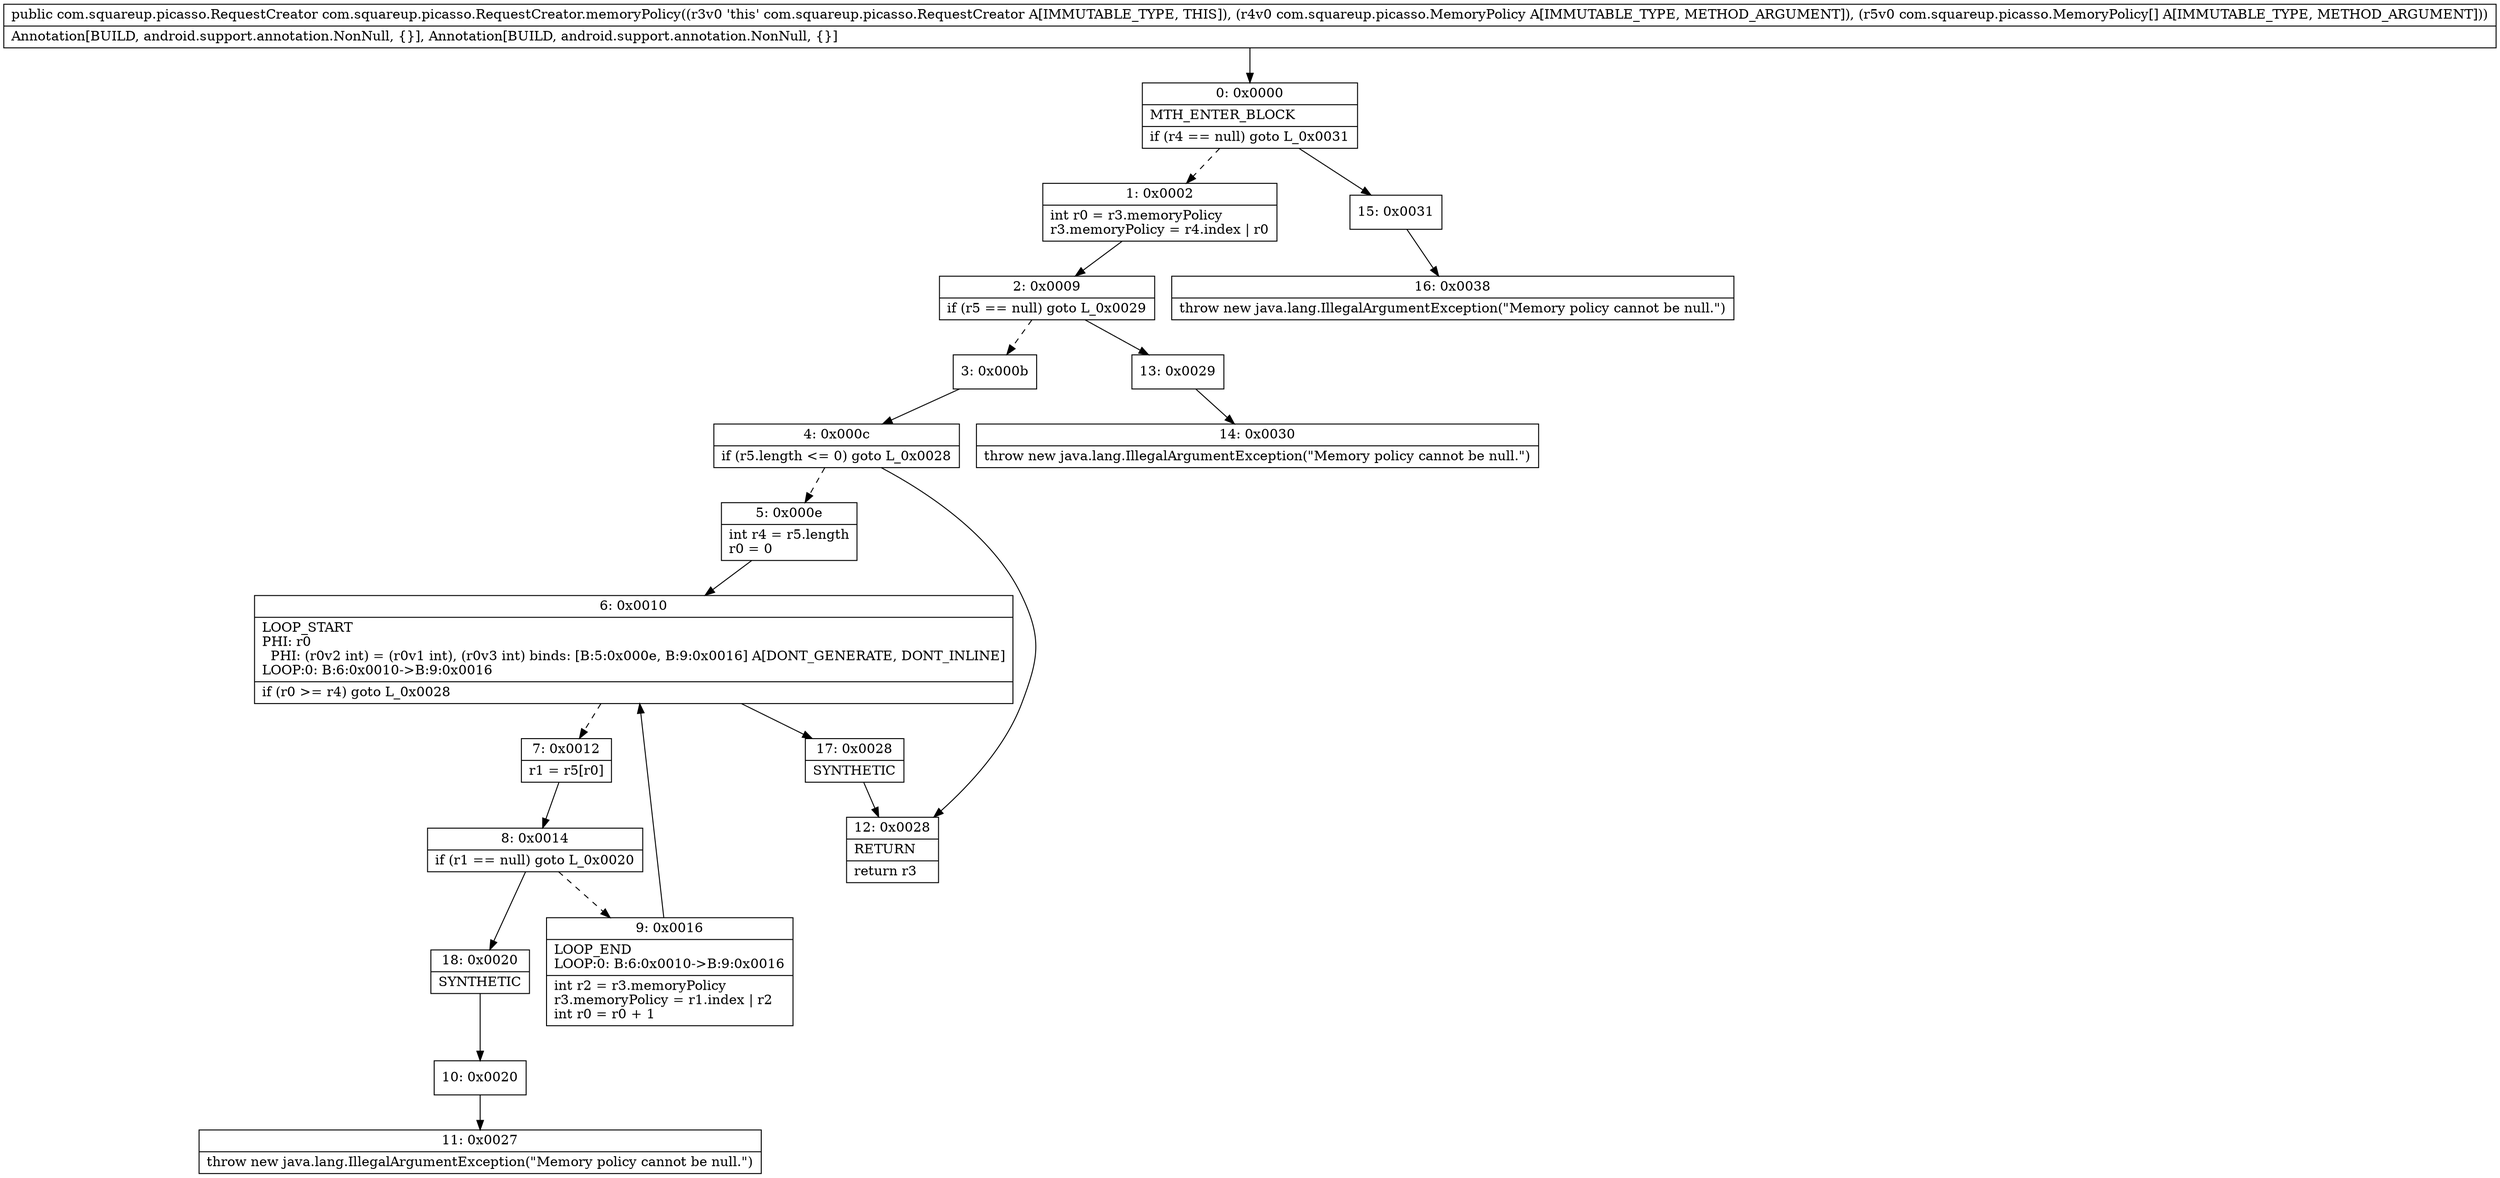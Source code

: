 digraph "CFG forcom.squareup.picasso.RequestCreator.memoryPolicy(Lcom\/squareup\/picasso\/MemoryPolicy;[Lcom\/squareup\/picasso\/MemoryPolicy;)Lcom\/squareup\/picasso\/RequestCreator;" {
Node_0 [shape=record,label="{0\:\ 0x0000|MTH_ENTER_BLOCK\l|if (r4 == null) goto L_0x0031\l}"];
Node_1 [shape=record,label="{1\:\ 0x0002|int r0 = r3.memoryPolicy\lr3.memoryPolicy = r4.index \| r0\l}"];
Node_2 [shape=record,label="{2\:\ 0x0009|if (r5 == null) goto L_0x0029\l}"];
Node_3 [shape=record,label="{3\:\ 0x000b}"];
Node_4 [shape=record,label="{4\:\ 0x000c|if (r5.length \<= 0) goto L_0x0028\l}"];
Node_5 [shape=record,label="{5\:\ 0x000e|int r4 = r5.length\lr0 = 0\l}"];
Node_6 [shape=record,label="{6\:\ 0x0010|LOOP_START\lPHI: r0 \l  PHI: (r0v2 int) = (r0v1 int), (r0v3 int) binds: [B:5:0x000e, B:9:0x0016] A[DONT_GENERATE, DONT_INLINE]\lLOOP:0: B:6:0x0010\-\>B:9:0x0016\l|if (r0 \>= r4) goto L_0x0028\l}"];
Node_7 [shape=record,label="{7\:\ 0x0012|r1 = r5[r0]\l}"];
Node_8 [shape=record,label="{8\:\ 0x0014|if (r1 == null) goto L_0x0020\l}"];
Node_9 [shape=record,label="{9\:\ 0x0016|LOOP_END\lLOOP:0: B:6:0x0010\-\>B:9:0x0016\l|int r2 = r3.memoryPolicy\lr3.memoryPolicy = r1.index \| r2\lint r0 = r0 + 1\l}"];
Node_10 [shape=record,label="{10\:\ 0x0020}"];
Node_11 [shape=record,label="{11\:\ 0x0027|throw new java.lang.IllegalArgumentException(\"Memory policy cannot be null.\")\l}"];
Node_12 [shape=record,label="{12\:\ 0x0028|RETURN\l|return r3\l}"];
Node_13 [shape=record,label="{13\:\ 0x0029}"];
Node_14 [shape=record,label="{14\:\ 0x0030|throw new java.lang.IllegalArgumentException(\"Memory policy cannot be null.\")\l}"];
Node_15 [shape=record,label="{15\:\ 0x0031}"];
Node_16 [shape=record,label="{16\:\ 0x0038|throw new java.lang.IllegalArgumentException(\"Memory policy cannot be null.\")\l}"];
Node_17 [shape=record,label="{17\:\ 0x0028|SYNTHETIC\l}"];
Node_18 [shape=record,label="{18\:\ 0x0020|SYNTHETIC\l}"];
MethodNode[shape=record,label="{public com.squareup.picasso.RequestCreator com.squareup.picasso.RequestCreator.memoryPolicy((r3v0 'this' com.squareup.picasso.RequestCreator A[IMMUTABLE_TYPE, THIS]), (r4v0 com.squareup.picasso.MemoryPolicy A[IMMUTABLE_TYPE, METHOD_ARGUMENT]), (r5v0 com.squareup.picasso.MemoryPolicy[] A[IMMUTABLE_TYPE, METHOD_ARGUMENT]))  | Annotation[BUILD, android.support.annotation.NonNull, \{\}], Annotation[BUILD, android.support.annotation.NonNull, \{\}]\l}"];
MethodNode -> Node_0;
Node_0 -> Node_1[style=dashed];
Node_0 -> Node_15;
Node_1 -> Node_2;
Node_2 -> Node_3[style=dashed];
Node_2 -> Node_13;
Node_3 -> Node_4;
Node_4 -> Node_5[style=dashed];
Node_4 -> Node_12;
Node_5 -> Node_6;
Node_6 -> Node_7[style=dashed];
Node_6 -> Node_17;
Node_7 -> Node_8;
Node_8 -> Node_9[style=dashed];
Node_8 -> Node_18;
Node_9 -> Node_6;
Node_10 -> Node_11;
Node_13 -> Node_14;
Node_15 -> Node_16;
Node_17 -> Node_12;
Node_18 -> Node_10;
}

